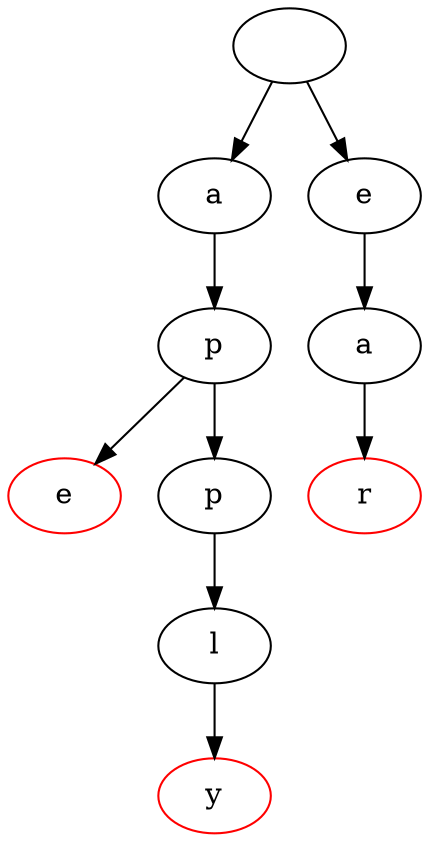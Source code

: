 digraph TrieInsert {
"0x55da07cdb2a0" [label=" "] 
"0x55da07cdbe70" [label="a"] 
"0x55da07cdb2a0" -> {"0x55da07cdbe70"}
"0x55da07cdb510" [label="e"] 
"0x55da07cdb2a0" -> {"0x55da07cdb510"}
"0x55da07cdc0e0" [label="p"] 
"0x55da07cdbe70" -> {"0x55da07cdc0e0"}
"0x55da07cdb780" [label="a"] 
"0x55da07cdb510" -> {"0x55da07cdb780"}
"0x55da07cdcae0" [label="e"] [color=red]
"0x55da07cdc0e0" -> {"0x55da07cdcae0"}
"0x55da07cdc350" [label="p"] 
"0x55da07cdc0e0" -> {"0x55da07cdc350"}
"0x55da07cdb9f0" [label="r"] [color=red]
"0x55da07cdb780" -> {"0x55da07cdb9f0"}
"0x55da07cdc5c0" [label="l"] 
"0x55da07cdc350" -> {"0x55da07cdc5c0"}
"0x55da07cdc830" [label="y"] [color=red]
"0x55da07cdc5c0" -> {"0x55da07cdc830"}
}
